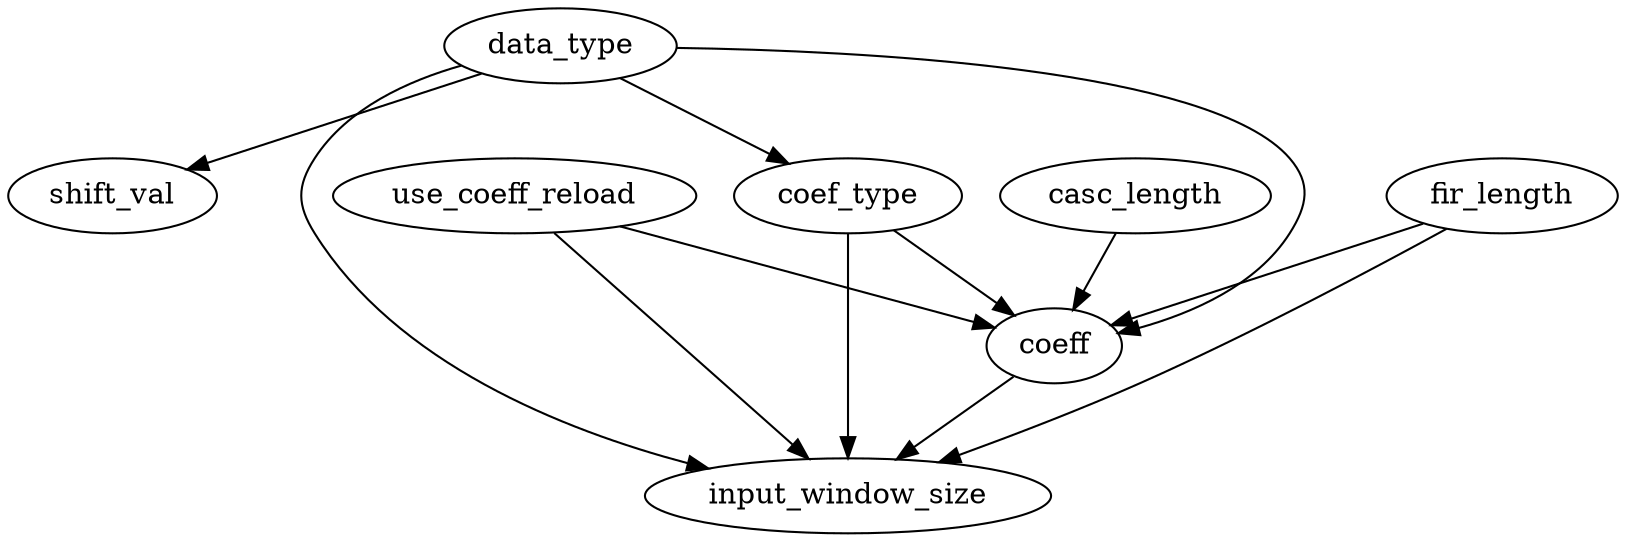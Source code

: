 digraph G {
data_type -> shift_val;
data_type -> input_window_size;
coef_type -> input_window_size;
use_coeff_reload -> input_window_size;
coeff -> input_window_size;
fir_length -> input_window_size;
use_coeff_reload -> coeff;
coef_type -> coeff;
fir_length -> coeff;
data_type -> coeff;
casc_length -> coeff;
data_type -> coef_type;
}
